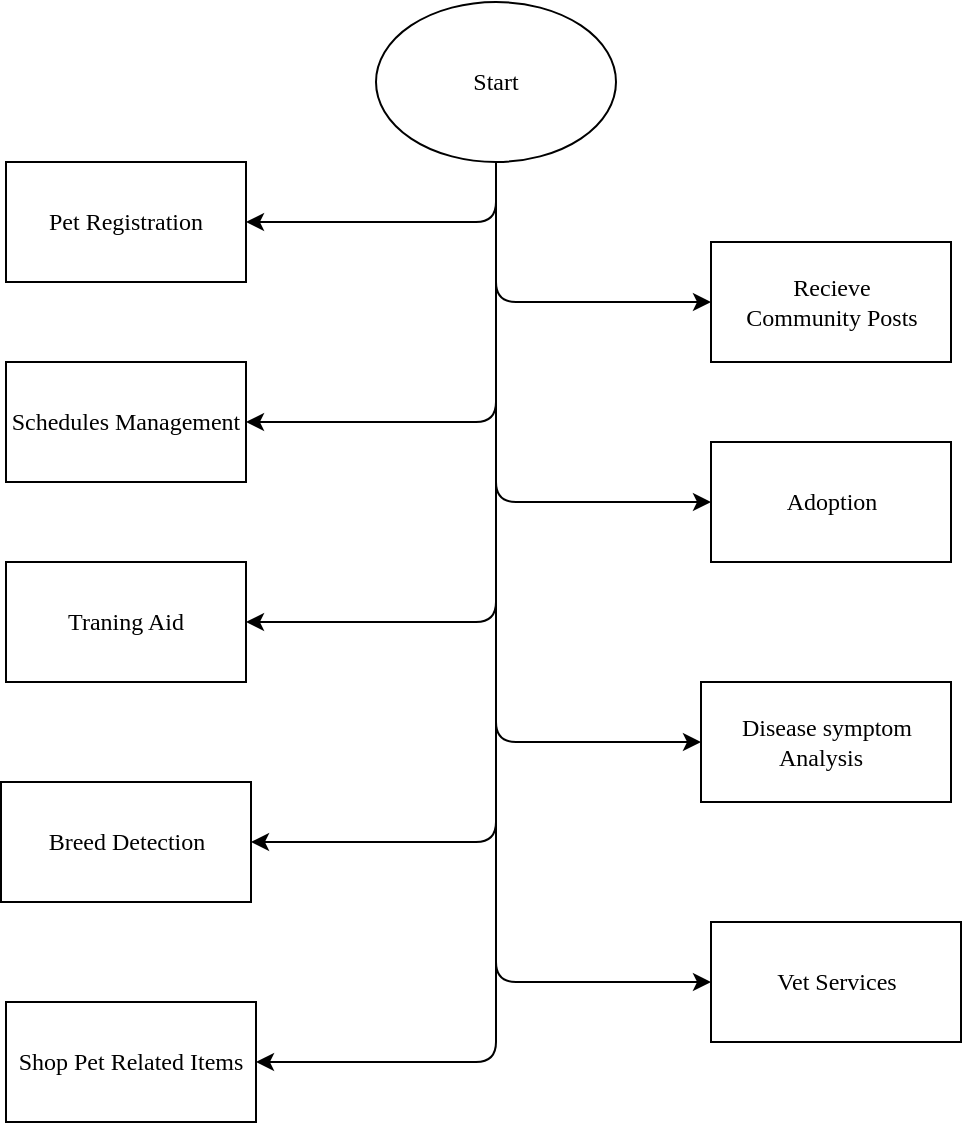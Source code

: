 <mxfile>
    <diagram id="wMa-_sI3cZlq-fKAa0Up" name="Page-1">
        <mxGraphModel dx="1007" dy="598" grid="1" gridSize="10" guides="1" tooltips="1" connect="1" arrows="1" fold="1" page="1" pageScale="1" pageWidth="850" pageHeight="1100" math="0" shadow="0">
            <root>
                <mxCell id="0"/>
                <mxCell id="1" parent="0"/>
                <mxCell id="3" value="Pet Registration" style="rounded=0;whiteSpace=wrap;html=1;fontFamily=Times New Roman;" vertex="1" parent="1">
                    <mxGeometry x="120" y="90" width="120" height="60" as="geometry"/>
                </mxCell>
                <mxCell id="8" value="Schedules Management" style="rounded=0;whiteSpace=wrap;html=1;fontFamily=Times New Roman;" vertex="1" parent="1">
                    <mxGeometry x="120" y="190" width="120" height="60" as="geometry"/>
                </mxCell>
                <mxCell id="9" value="Traning Aid" style="rounded=0;whiteSpace=wrap;html=1;fontFamily=Times New Roman;" vertex="1" parent="1">
                    <mxGeometry x="120" y="290" width="120" height="60" as="geometry"/>
                </mxCell>
                <mxCell id="10" value="Disease symptom Analysis&amp;nbsp;&amp;nbsp;" style="rounded=0;whiteSpace=wrap;html=1;fontFamily=Times New Roman;" vertex="1" parent="1">
                    <mxGeometry x="467.5" y="350" width="125" height="60" as="geometry"/>
                </mxCell>
                <mxCell id="11" value="Adoption" style="rounded=0;whiteSpace=wrap;html=1;fontFamily=Times New Roman;" vertex="1" parent="1">
                    <mxGeometry x="472.5" y="230" width="120" height="60" as="geometry"/>
                </mxCell>
                <mxCell id="13" value="Recieve&lt;br&gt;Community Posts" style="rounded=0;whiteSpace=wrap;html=1;fontFamily=Times New Roman;" vertex="1" parent="1">
                    <mxGeometry x="472.5" y="130" width="120" height="60" as="geometry"/>
                </mxCell>
                <mxCell id="14" value="Breed Detection" style="rounded=0;whiteSpace=wrap;html=1;fontFamily=Times New Roman;" vertex="1" parent="1">
                    <mxGeometry x="117.5" y="400" width="125" height="60" as="geometry"/>
                </mxCell>
                <mxCell id="16" value="Vet Services" style="rounded=0;whiteSpace=wrap;html=1;fontFamily=Times New Roman;" vertex="1" parent="1">
                    <mxGeometry x="472.5" y="470" width="125" height="60" as="geometry"/>
                </mxCell>
                <mxCell id="17" value="Shop Pet Related Items" style="rounded=0;whiteSpace=wrap;html=1;fontFamily=Times New Roman;" vertex="1" parent="1">
                    <mxGeometry x="120" y="510" width="125" height="60" as="geometry"/>
                </mxCell>
                <mxCell id="25" style="edgeStyle=none;html=1;entryX=0;entryY=0.5;entryDx=0;entryDy=0;fontFamily=Times New Roman;" edge="1" parent="1" source="18" target="11">
                    <mxGeometry relative="1" as="geometry">
                        <Array as="points">
                            <mxPoint x="365" y="260"/>
                        </Array>
                    </mxGeometry>
                </mxCell>
                <mxCell id="31" style="edgeStyle=none;html=1;entryX=1;entryY=0.5;entryDx=0;entryDy=0;fontFamily=Times New Roman;exitX=0.5;exitY=1;exitDx=0;exitDy=0;" edge="1" parent="1" source="18" target="8">
                    <mxGeometry relative="1" as="geometry">
                        <Array as="points">
                            <mxPoint x="365" y="220"/>
                        </Array>
                    </mxGeometry>
                </mxCell>
                <mxCell id="32" style="edgeStyle=none;html=1;entryX=1;entryY=0.5;entryDx=0;entryDy=0;fontFamily=Times New Roman;exitX=0.5;exitY=1;exitDx=0;exitDy=0;" edge="1" parent="1" source="18" target="3">
                    <mxGeometry relative="1" as="geometry">
                        <Array as="points">
                            <mxPoint x="365" y="120"/>
                        </Array>
                    </mxGeometry>
                </mxCell>
                <mxCell id="18" value="Start" style="ellipse;whiteSpace=wrap;html=1;fontFamily=Times New Roman;" vertex="1" parent="1">
                    <mxGeometry x="305" y="10" width="120" height="80" as="geometry"/>
                </mxCell>
                <mxCell id="24" value="" style="endArrow=classic;html=1;entryX=0;entryY=0.5;entryDx=0;entryDy=0;exitX=0.5;exitY=1;exitDx=0;exitDy=0;" edge="1" parent="1" source="18" target="13">
                    <mxGeometry width="50" height="50" relative="1" as="geometry">
                        <mxPoint x="410" y="340" as="sourcePoint"/>
                        <mxPoint x="500" y="230" as="targetPoint"/>
                        <Array as="points">
                            <mxPoint x="365" y="160"/>
                        </Array>
                    </mxGeometry>
                </mxCell>
                <mxCell id="26" value="" style="endArrow=classic;html=1;exitX=0.5;exitY=1;exitDx=0;exitDy=0;entryX=0;entryY=0.5;entryDx=0;entryDy=0;" edge="1" parent="1" source="18" target="10">
                    <mxGeometry width="50" height="50" relative="1" as="geometry">
                        <mxPoint x="400" y="300" as="sourcePoint"/>
                        <mxPoint x="490" y="190" as="targetPoint"/>
                        <Array as="points">
                            <mxPoint x="365" y="380"/>
                        </Array>
                    </mxGeometry>
                </mxCell>
                <mxCell id="27" value="" style="endArrow=classic;html=1;entryX=0;entryY=0.5;entryDx=0;entryDy=0;exitX=0.5;exitY=1;exitDx=0;exitDy=0;" edge="1" parent="1" source="18" target="16">
                    <mxGeometry width="50" height="50" relative="1" as="geometry">
                        <mxPoint x="380" y="310" as="sourcePoint"/>
                        <mxPoint x="470" y="200" as="targetPoint"/>
                        <Array as="points">
                            <mxPoint x="365" y="500"/>
                        </Array>
                    </mxGeometry>
                </mxCell>
                <mxCell id="28" value="" style="endArrow=classic;html=1;exitX=0.5;exitY=1;exitDx=0;exitDy=0;entryX=1;entryY=0.5;entryDx=0;entryDy=0;" edge="1" parent="1" source="18" target="17">
                    <mxGeometry width="50" height="50" relative="1" as="geometry">
                        <mxPoint x="440" y="360" as="sourcePoint"/>
                        <mxPoint x="530" y="250" as="targetPoint"/>
                        <Array as="points">
                            <mxPoint x="365" y="540"/>
                        </Array>
                    </mxGeometry>
                </mxCell>
                <mxCell id="29" value="" style="endArrow=classic;html=1;exitX=0.5;exitY=1;exitDx=0;exitDy=0;entryX=1;entryY=0.5;entryDx=0;entryDy=0;" edge="1" parent="1" source="18" target="14">
                    <mxGeometry width="50" height="50" relative="1" as="geometry">
                        <mxPoint x="440" y="360" as="sourcePoint"/>
                        <mxPoint x="530" y="250" as="targetPoint"/>
                        <Array as="points">
                            <mxPoint x="365" y="430"/>
                        </Array>
                    </mxGeometry>
                </mxCell>
                <mxCell id="30" value="" style="endArrow=classic;html=1;entryX=1;entryY=0.5;entryDx=0;entryDy=0;exitX=0.5;exitY=1;exitDx=0;exitDy=0;" edge="1" parent="1" source="18" target="9">
                    <mxGeometry width="50" height="50" relative="1" as="geometry">
                        <mxPoint x="440" y="360" as="sourcePoint"/>
                        <mxPoint x="530" y="250" as="targetPoint"/>
                        <Array as="points">
                            <mxPoint x="365" y="320"/>
                        </Array>
                    </mxGeometry>
                </mxCell>
            </root>
        </mxGraphModel>
    </diagram>
</mxfile>